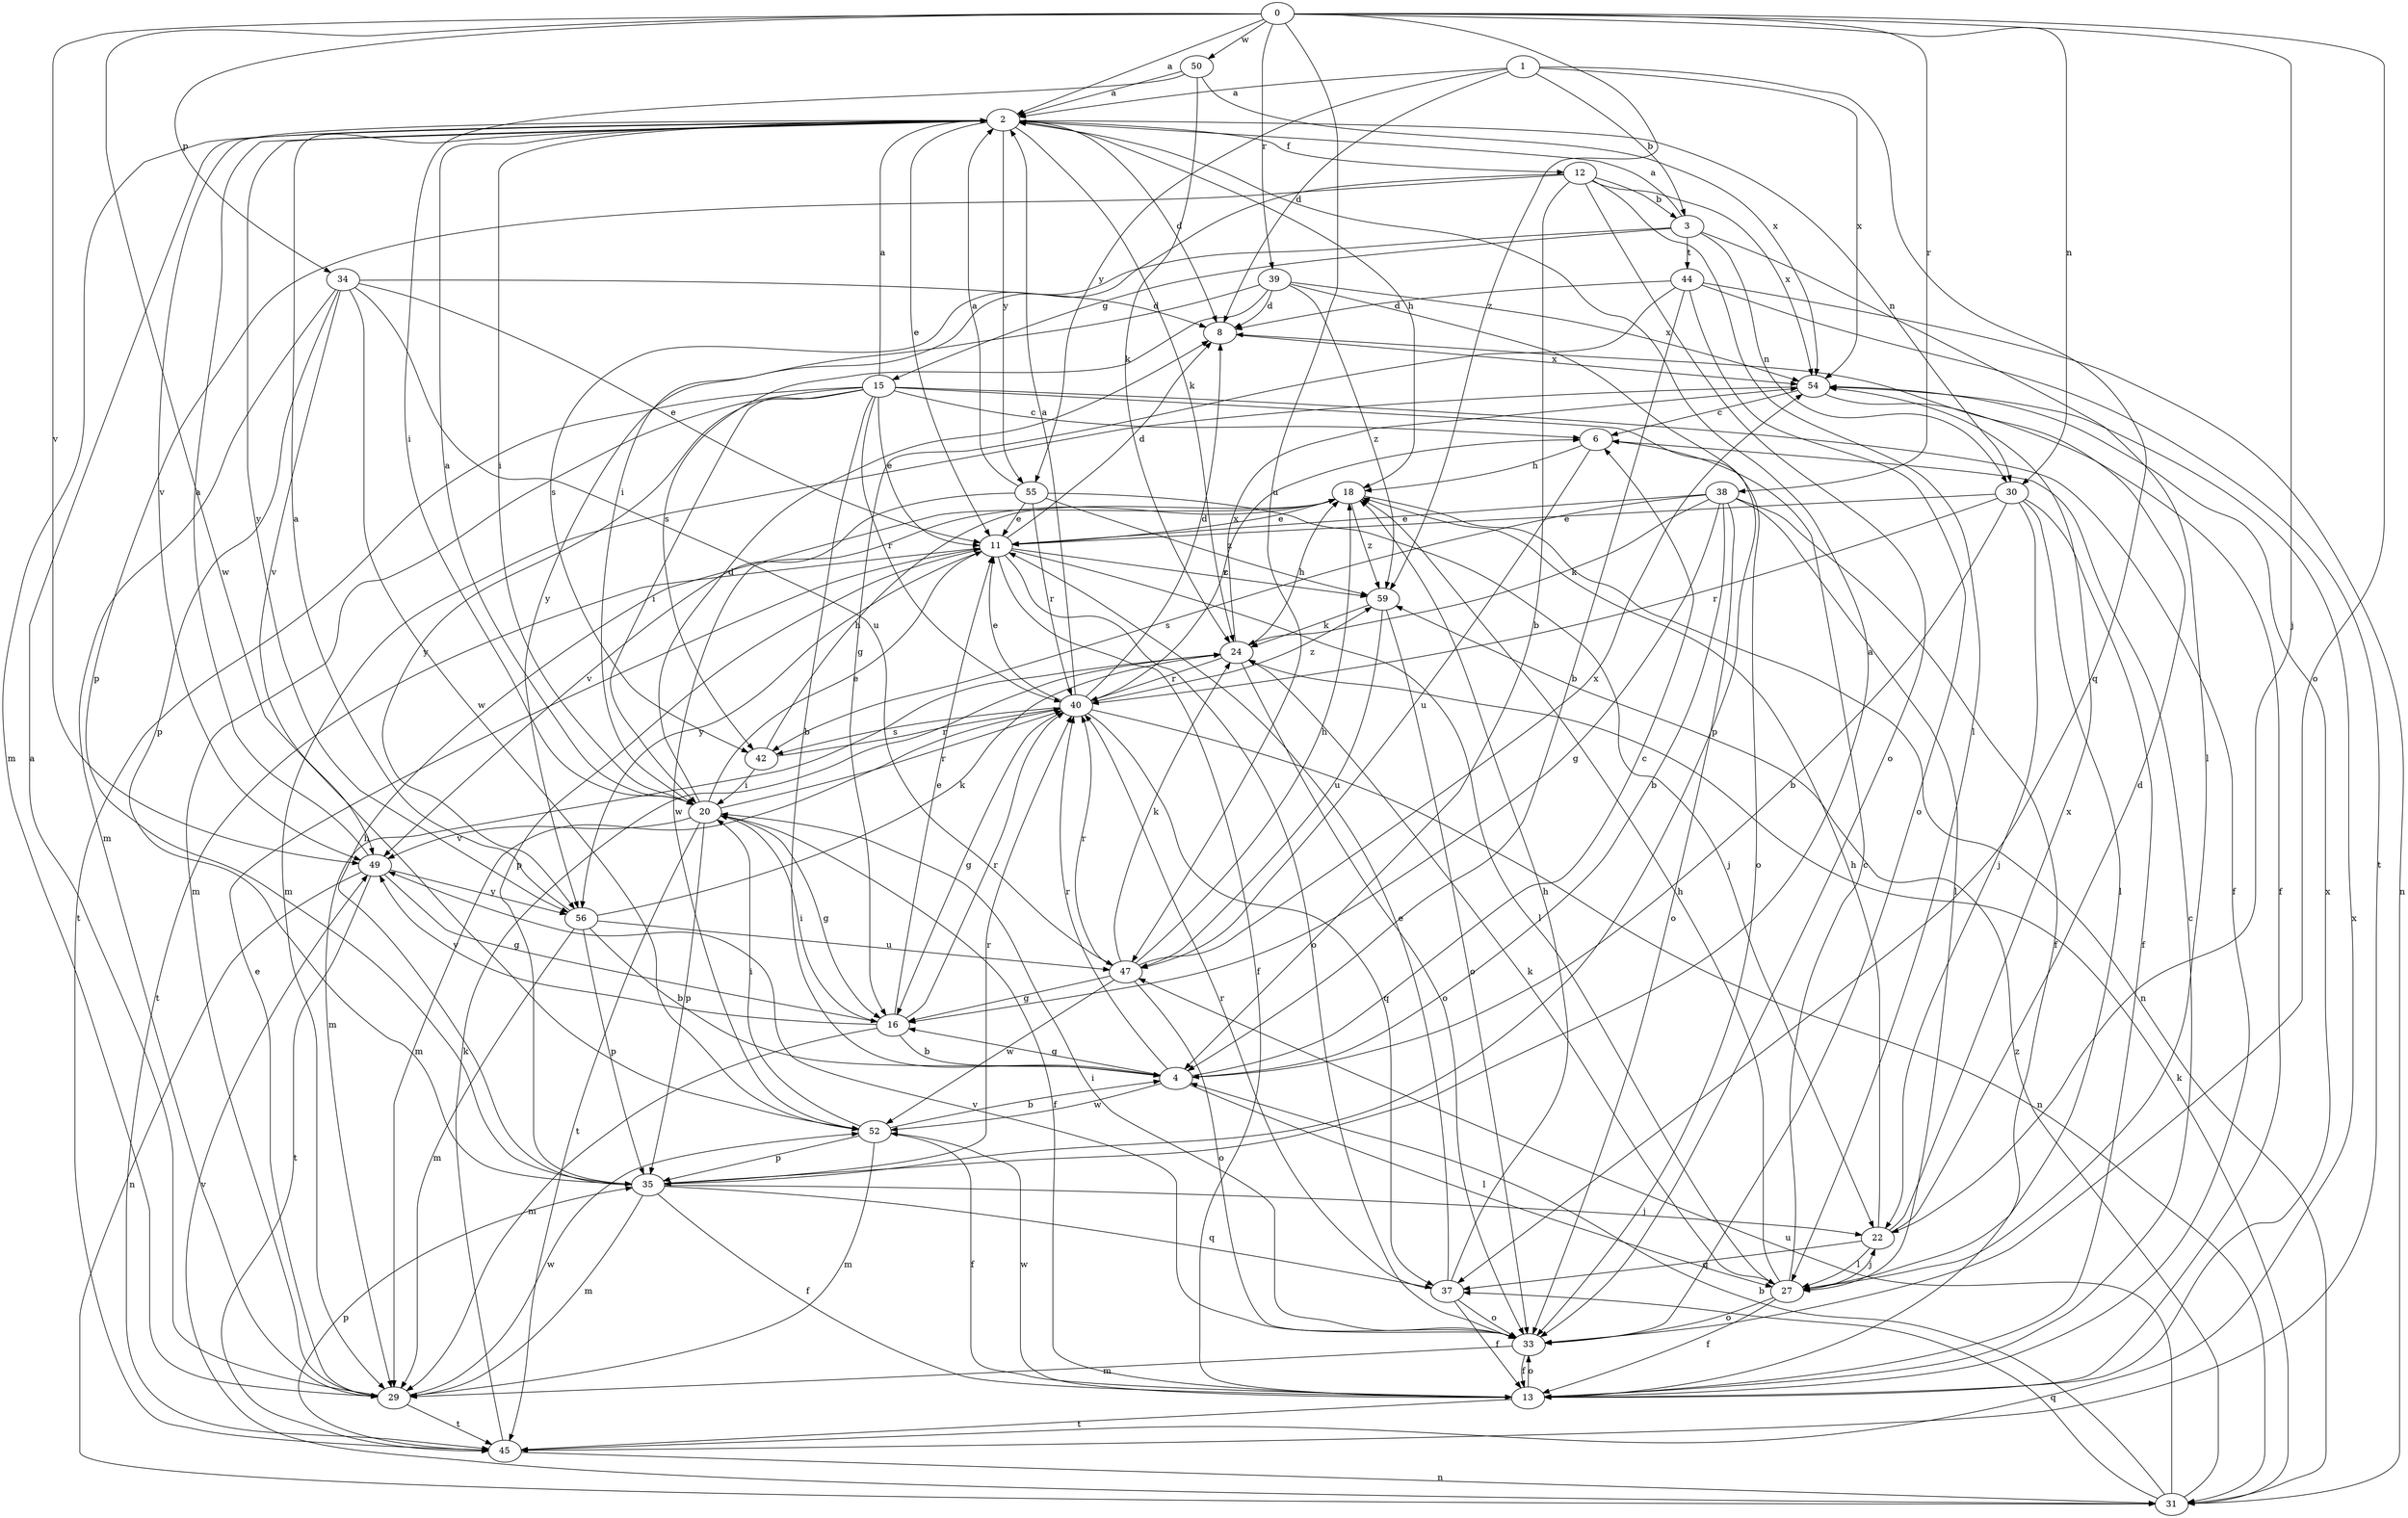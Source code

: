 strict digraph  {
0;
1;
2;
3;
4;
6;
8;
11;
12;
13;
15;
16;
18;
20;
22;
24;
27;
29;
30;
31;
33;
34;
35;
37;
38;
39;
40;
42;
44;
45;
47;
49;
50;
52;
54;
55;
56;
59;
0 -> 2  [label=a];
0 -> 22  [label=j];
0 -> 30  [label=n];
0 -> 33  [label=o];
0 -> 34  [label=p];
0 -> 38  [label=r];
0 -> 39  [label=r];
0 -> 47  [label=u];
0 -> 49  [label=v];
0 -> 50  [label=w];
0 -> 52  [label=w];
0 -> 59  [label=z];
1 -> 2  [label=a];
1 -> 3  [label=b];
1 -> 8  [label=d];
1 -> 37  [label=q];
1 -> 54  [label=x];
1 -> 55  [label=y];
2 -> 8  [label=d];
2 -> 11  [label=e];
2 -> 12  [label=f];
2 -> 18  [label=h];
2 -> 20  [label=i];
2 -> 24  [label=k];
2 -> 29  [label=m];
2 -> 30  [label=n];
2 -> 49  [label=v];
2 -> 55  [label=y];
2 -> 56  [label=y];
3 -> 2  [label=a];
3 -> 15  [label=g];
3 -> 27  [label=l];
3 -> 30  [label=n];
3 -> 42  [label=s];
3 -> 44  [label=t];
4 -> 6  [label=c];
4 -> 16  [label=g];
4 -> 27  [label=l];
4 -> 40  [label=r];
4 -> 52  [label=w];
6 -> 18  [label=h];
6 -> 47  [label=u];
8 -> 54  [label=x];
11 -> 8  [label=d];
11 -> 13  [label=f];
11 -> 27  [label=l];
11 -> 33  [label=o];
11 -> 35  [label=p];
11 -> 45  [label=t];
11 -> 56  [label=y];
11 -> 59  [label=z];
12 -> 3  [label=b];
12 -> 4  [label=b];
12 -> 20  [label=i];
12 -> 27  [label=l];
12 -> 33  [label=o];
12 -> 35  [label=p];
12 -> 54  [label=x];
13 -> 6  [label=c];
13 -> 33  [label=o];
13 -> 45  [label=t];
13 -> 52  [label=w];
13 -> 54  [label=x];
15 -> 2  [label=a];
15 -> 4  [label=b];
15 -> 6  [label=c];
15 -> 11  [label=e];
15 -> 13  [label=f];
15 -> 20  [label=i];
15 -> 29  [label=m];
15 -> 33  [label=o];
15 -> 40  [label=r];
15 -> 45  [label=t];
15 -> 56  [label=y];
16 -> 4  [label=b];
16 -> 11  [label=e];
16 -> 20  [label=i];
16 -> 29  [label=m];
16 -> 40  [label=r];
16 -> 49  [label=v];
18 -> 11  [label=e];
18 -> 31  [label=n];
18 -> 52  [label=w];
18 -> 59  [label=z];
20 -> 2  [label=a];
20 -> 8  [label=d];
20 -> 11  [label=e];
20 -> 13  [label=f];
20 -> 16  [label=g];
20 -> 35  [label=p];
20 -> 40  [label=r];
20 -> 45  [label=t];
20 -> 49  [label=v];
22 -> 8  [label=d];
22 -> 18  [label=h];
22 -> 27  [label=l];
22 -> 37  [label=q];
22 -> 54  [label=x];
24 -> 18  [label=h];
24 -> 29  [label=m];
24 -> 33  [label=o];
24 -> 40  [label=r];
24 -> 54  [label=x];
27 -> 6  [label=c];
27 -> 13  [label=f];
27 -> 18  [label=h];
27 -> 22  [label=j];
27 -> 24  [label=k];
27 -> 33  [label=o];
29 -> 2  [label=a];
29 -> 11  [label=e];
29 -> 45  [label=t];
29 -> 52  [label=w];
30 -> 4  [label=b];
30 -> 11  [label=e];
30 -> 13  [label=f];
30 -> 22  [label=j];
30 -> 27  [label=l];
30 -> 40  [label=r];
31 -> 4  [label=b];
31 -> 24  [label=k];
31 -> 37  [label=q];
31 -> 47  [label=u];
31 -> 49  [label=v];
31 -> 59  [label=z];
33 -> 13  [label=f];
33 -> 20  [label=i];
33 -> 29  [label=m];
33 -> 49  [label=v];
34 -> 8  [label=d];
34 -> 11  [label=e];
34 -> 29  [label=m];
34 -> 35  [label=p];
34 -> 47  [label=u];
34 -> 49  [label=v];
34 -> 52  [label=w];
35 -> 2  [label=a];
35 -> 13  [label=f];
35 -> 18  [label=h];
35 -> 22  [label=j];
35 -> 29  [label=m];
35 -> 37  [label=q];
35 -> 40  [label=r];
37 -> 11  [label=e];
37 -> 13  [label=f];
37 -> 18  [label=h];
37 -> 33  [label=o];
37 -> 40  [label=r];
38 -> 4  [label=b];
38 -> 11  [label=e];
38 -> 13  [label=f];
38 -> 16  [label=g];
38 -> 24  [label=k];
38 -> 27  [label=l];
38 -> 33  [label=o];
38 -> 42  [label=s];
39 -> 8  [label=d];
39 -> 35  [label=p];
39 -> 42  [label=s];
39 -> 54  [label=x];
39 -> 56  [label=y];
39 -> 59  [label=z];
40 -> 2  [label=a];
40 -> 6  [label=c];
40 -> 8  [label=d];
40 -> 11  [label=e];
40 -> 16  [label=g];
40 -> 29  [label=m];
40 -> 31  [label=n];
40 -> 37  [label=q];
40 -> 42  [label=s];
40 -> 59  [label=z];
42 -> 18  [label=h];
42 -> 20  [label=i];
42 -> 40  [label=r];
44 -> 4  [label=b];
44 -> 8  [label=d];
44 -> 16  [label=g];
44 -> 31  [label=n];
44 -> 33  [label=o];
44 -> 45  [label=t];
45 -> 24  [label=k];
45 -> 31  [label=n];
45 -> 35  [label=p];
45 -> 54  [label=x];
47 -> 16  [label=g];
47 -> 18  [label=h];
47 -> 24  [label=k];
47 -> 33  [label=o];
47 -> 40  [label=r];
47 -> 52  [label=w];
47 -> 54  [label=x];
49 -> 2  [label=a];
49 -> 16  [label=g];
49 -> 31  [label=n];
49 -> 45  [label=t];
49 -> 56  [label=y];
50 -> 2  [label=a];
50 -> 20  [label=i];
50 -> 24  [label=k];
50 -> 54  [label=x];
52 -> 4  [label=b];
52 -> 13  [label=f];
52 -> 20  [label=i];
52 -> 29  [label=m];
52 -> 35  [label=p];
54 -> 6  [label=c];
54 -> 13  [label=f];
54 -> 29  [label=m];
55 -> 2  [label=a];
55 -> 11  [label=e];
55 -> 22  [label=j];
55 -> 40  [label=r];
55 -> 49  [label=v];
55 -> 59  [label=z];
56 -> 2  [label=a];
56 -> 4  [label=b];
56 -> 24  [label=k];
56 -> 29  [label=m];
56 -> 35  [label=p];
56 -> 47  [label=u];
59 -> 24  [label=k];
59 -> 33  [label=o];
59 -> 47  [label=u];
}
